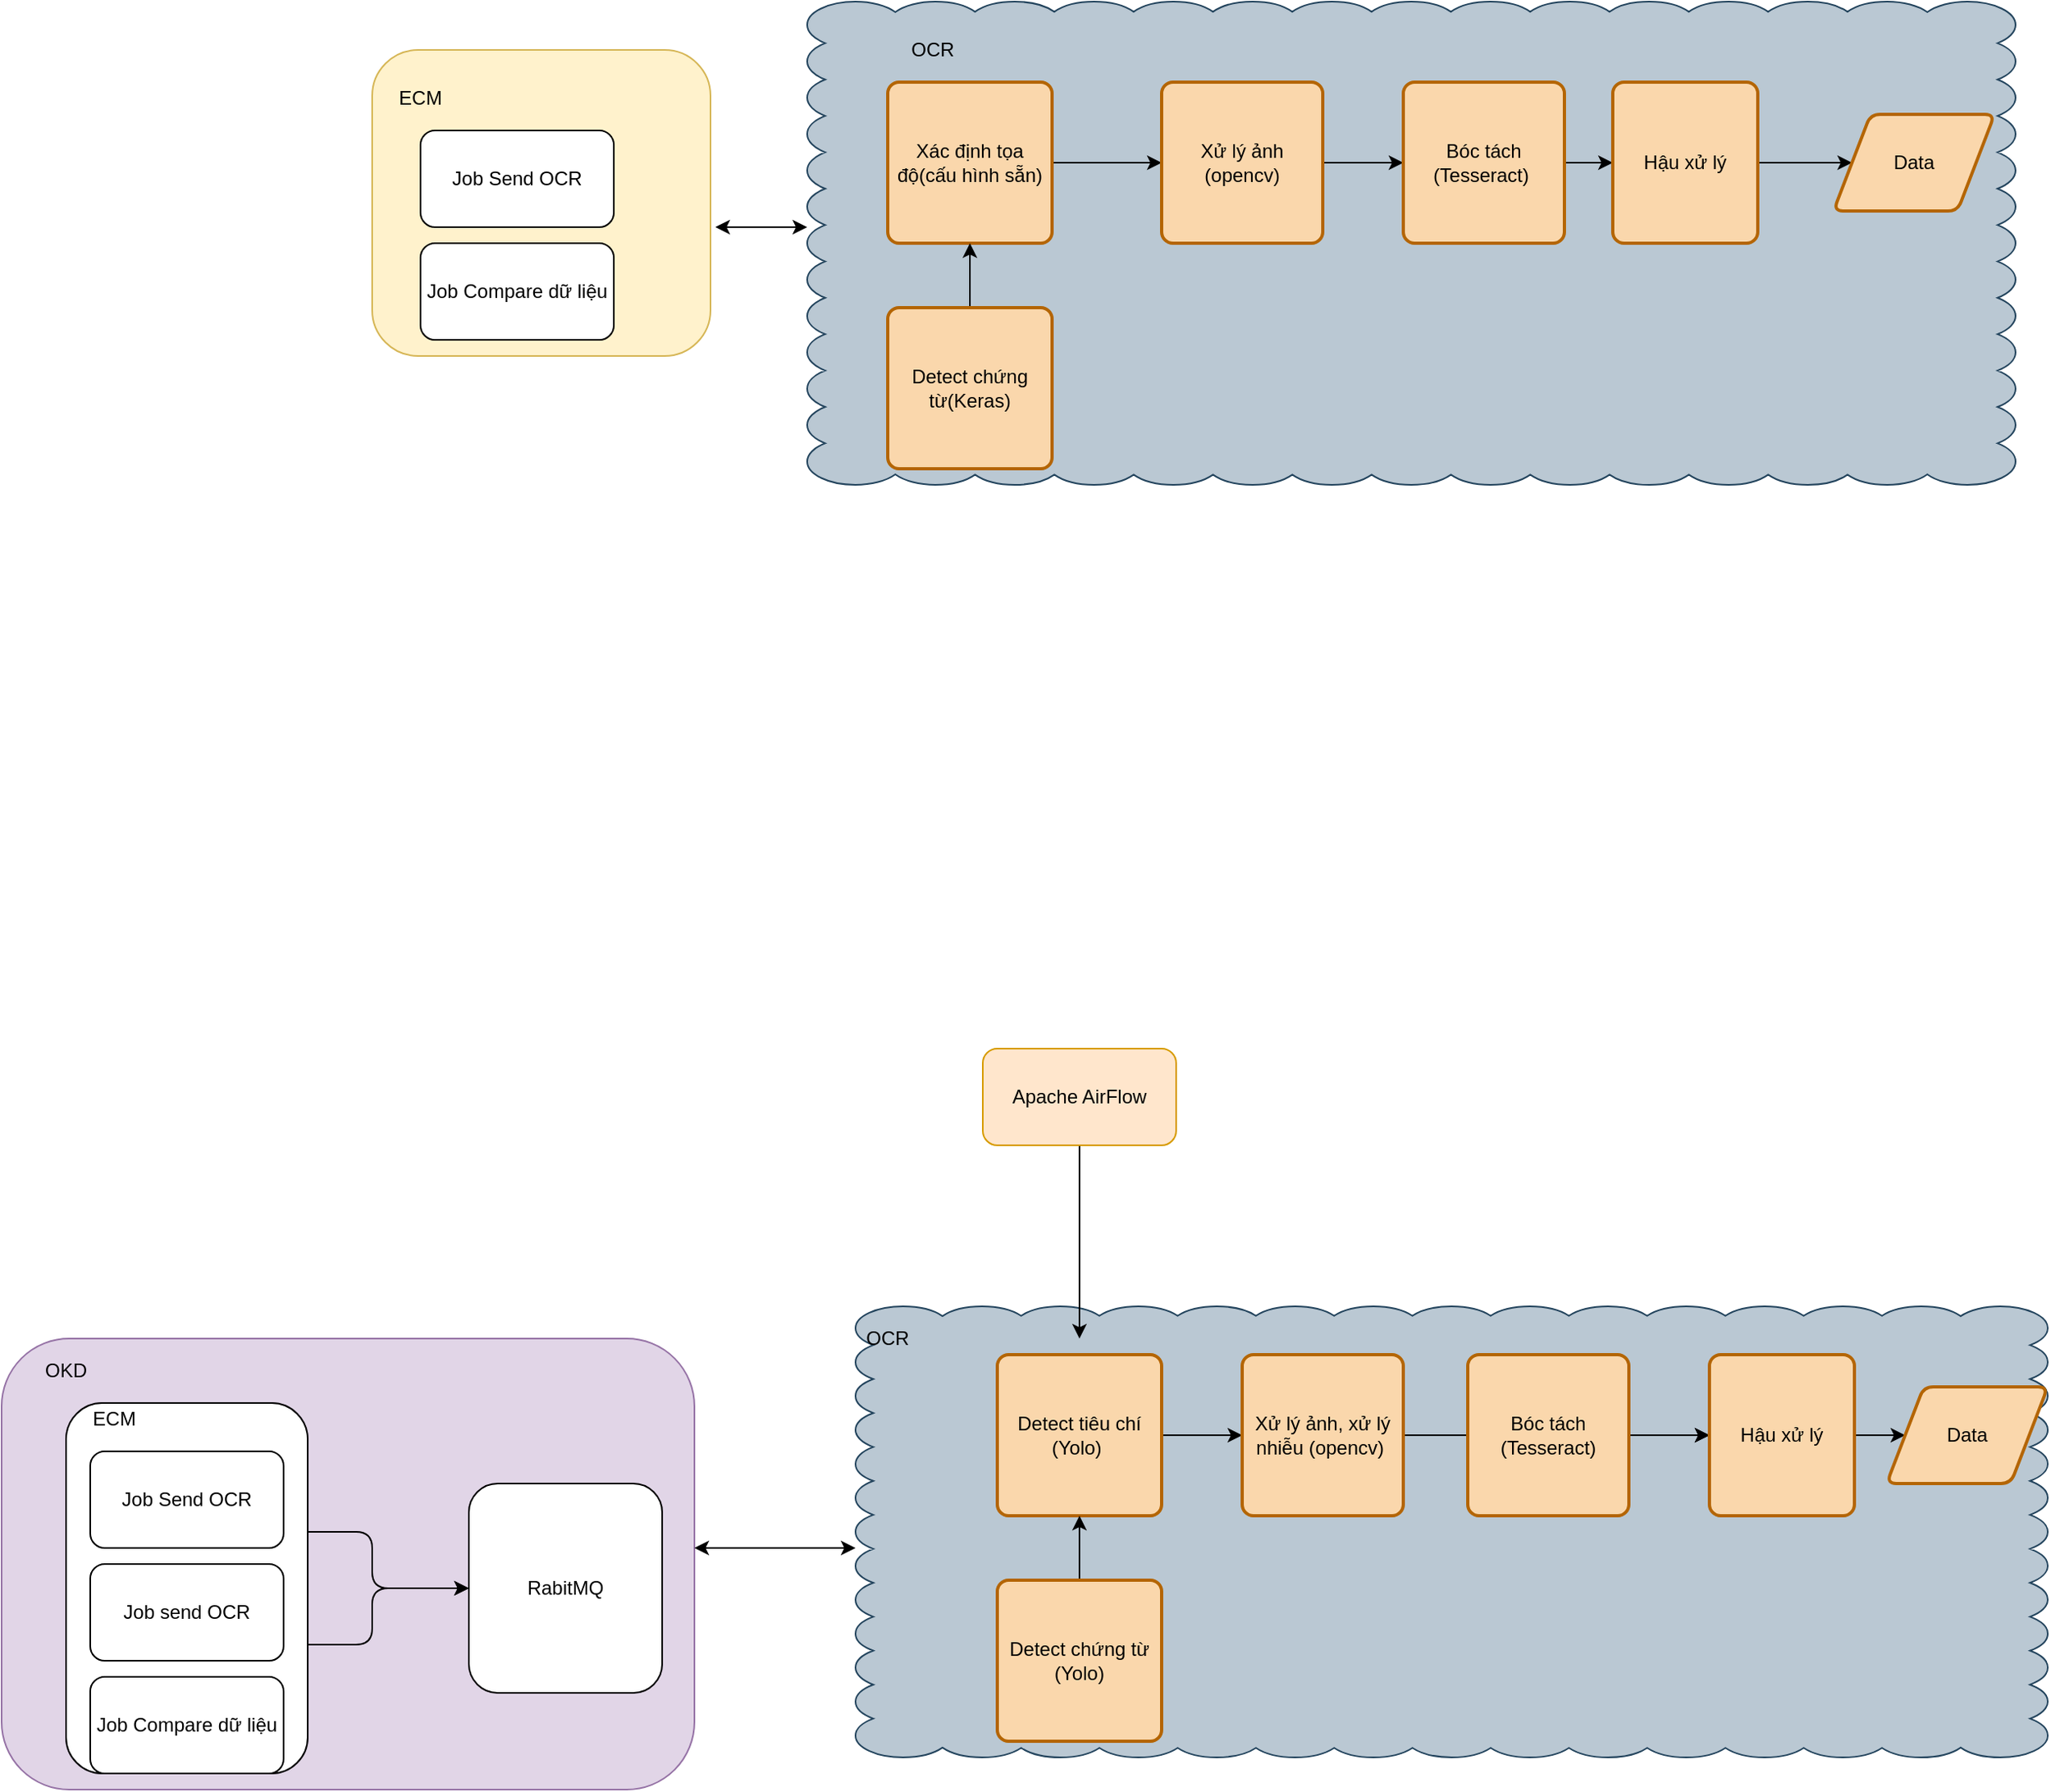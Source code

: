 <mxfile version="14.8.2" type="github">
  <diagram id="SNh0isrDpyEV201paJJA" name="Page-1">
    <mxGraphModel dx="2249" dy="1963" grid="1" gridSize="10" guides="1" tooltips="1" connect="1" arrows="1" fold="1" page="1" pageScale="1" pageWidth="827" pageHeight="1169" math="0" shadow="0">
      <root>
        <mxCell id="0" />
        <mxCell id="1" parent="0" />
        <mxCell id="33-F8erYBEQdZg53-ENI-7" value="" style="rounded=1;whiteSpace=wrap;html=1;" parent="1" vertex="1">
          <mxGeometry x="-280" y="520" width="170" height="180" as="geometry" />
        </mxCell>
        <mxCell id="33-F8erYBEQdZg53-ENI-5" value="" style="rounded=1;whiteSpace=wrap;html=1;fillColor=#fff2cc;strokeColor=#d6b656;" parent="1" vertex="1">
          <mxGeometry x="-80" y="-340" width="210" height="190" as="geometry" />
        </mxCell>
        <mxCell id="ZnnGFSXTL19ipxU4-vd9-39" value="" style="whiteSpace=wrap;html=1;shape=mxgraph.basic.cloud_rect;fillColor=#bac8d3;strokeColor=#23445d;" parent="1" vertex="1">
          <mxGeometry x="220" y="440" width="740" height="280" as="geometry" />
        </mxCell>
        <mxCell id="ZnnGFSXTL19ipxU4-vd9-53" value="" style="edgeStyle=orthogonalEdgeStyle;rounded=0;orthogonalLoop=1;jettySize=auto;html=1;" parent="1" source="ZnnGFSXTL19ipxU4-vd9-40" target="ZnnGFSXTL19ipxU4-vd9-41" edge="1">
          <mxGeometry relative="1" as="geometry" />
        </mxCell>
        <mxCell id="ZnnGFSXTL19ipxU4-vd9-51" style="edgeStyle=orthogonalEdgeStyle;rounded=0;orthogonalLoop=1;jettySize=auto;html=1;" parent="1" source="ZnnGFSXTL19ipxU4-vd9-41" target="ZnnGFSXTL19ipxU4-vd9-42" edge="1">
          <mxGeometry relative="1" as="geometry" />
        </mxCell>
        <mxCell id="33-F8erYBEQdZg53-ENI-13" value="" style="edgeStyle=orthogonalEdgeStyle;rounded=0;orthogonalLoop=1;jettySize=auto;html=1;" parent="1" source="ZnnGFSXTL19ipxU4-vd9-41" target="ZnnGFSXTL19ipxU4-vd9-42" edge="1">
          <mxGeometry relative="1" as="geometry" />
        </mxCell>
        <mxCell id="ZnnGFSXTL19ipxU4-vd9-41" value="&lt;span&gt;Xử lý ảnh, xử lý nhiễu (opencv)&amp;nbsp;&lt;/span&gt;" style="rounded=1;whiteSpace=wrap;html=1;absoluteArcSize=1;arcSize=14;strokeWidth=2;fillColor=#fad7ac;strokeColor=#b46504;" parent="1" vertex="1">
          <mxGeometry x="460" y="470" width="100" height="100" as="geometry" />
        </mxCell>
        <mxCell id="ZnnGFSXTL19ipxU4-vd9-54" value="" style="edgeStyle=orthogonalEdgeStyle;rounded=0;orthogonalLoop=1;jettySize=auto;html=1;" parent="1" source="ZnnGFSXTL19ipxU4-vd9-42" target="ZnnGFSXTL19ipxU4-vd9-43" edge="1">
          <mxGeometry relative="1" as="geometry" />
        </mxCell>
        <mxCell id="ZnnGFSXTL19ipxU4-vd9-42" value="&lt;span&gt;Hậu xử lý&lt;br&gt;&lt;/span&gt;" style="rounded=1;whiteSpace=wrap;html=1;absoluteArcSize=1;arcSize=14;strokeWidth=2;fillColor=#fad7ac;strokeColor=#b46504;" parent="1" vertex="1">
          <mxGeometry x="750" y="470" width="90" height="100" as="geometry" />
        </mxCell>
        <mxCell id="ZnnGFSXTL19ipxU4-vd9-43" value="Data" style="shape=parallelogram;html=1;strokeWidth=2;perimeter=parallelogramPerimeter;whiteSpace=wrap;rounded=1;arcSize=12;size=0.23;fillColor=#fad7ac;strokeColor=#b46504;" parent="1" vertex="1">
          <mxGeometry x="860" y="490" width="100" height="60" as="geometry" />
        </mxCell>
        <mxCell id="ZnnGFSXTL19ipxU4-vd9-45" value="" style="rounded=1;whiteSpace=wrap;html=1;fillColor=#e1d5e7;strokeColor=#9673a6;" parent="1" vertex="1">
          <mxGeometry x="-310" y="460" width="430" height="280" as="geometry" />
        </mxCell>
        <mxCell id="ZnnGFSXTL19ipxU4-vd9-48" value="OKD" style="text;html=1;strokeColor=none;fillColor=none;align=center;verticalAlign=middle;whiteSpace=wrap;rounded=0;" parent="1" vertex="1">
          <mxGeometry x="-290" y="470" width="40" height="20" as="geometry" />
        </mxCell>
        <mxCell id="ZnnGFSXTL19ipxU4-vd9-56" value="RabitMQ" style="rounded=1;whiteSpace=wrap;html=1;" parent="1" vertex="1">
          <mxGeometry x="-20" y="550" width="120" height="130" as="geometry" />
        </mxCell>
        <mxCell id="ZnnGFSXTL19ipxU4-vd9-66" value="" style="edgeStyle=orthogonalEdgeStyle;rounded=0;orthogonalLoop=1;jettySize=auto;html=1;" parent="1" source="ZnnGFSXTL19ipxU4-vd9-64" edge="1">
          <mxGeometry relative="1" as="geometry">
            <mxPoint x="359" y="460" as="targetPoint" />
          </mxGeometry>
        </mxCell>
        <mxCell id="ZnnGFSXTL19ipxU4-vd9-64" value="Apache AirFlow" style="rounded=1;whiteSpace=wrap;html=1;fillColor=#ffe6cc;strokeColor=#d79b00;" parent="1" vertex="1">
          <mxGeometry x="299" y="280" width="120" height="60" as="geometry" />
        </mxCell>
        <mxCell id="ZnnGFSXTL19ipxU4-vd9-67" value="" style="endArrow=classic;startArrow=classic;html=1;" parent="1" edge="1">
          <mxGeometry width="50" height="50" relative="1" as="geometry">
            <mxPoint x="120" y="590" as="sourcePoint" />
            <mxPoint x="220" y="590" as="targetPoint" />
          </mxGeometry>
        </mxCell>
        <mxCell id="ZnnGFSXTL19ipxU4-vd9-40" value="Detect tiêu chí (Yolo)&amp;nbsp;" style="rounded=1;whiteSpace=wrap;html=1;absoluteArcSize=1;arcSize=14;strokeWidth=2;fillColor=#fad7ac;strokeColor=#b46504;" parent="1" vertex="1">
          <mxGeometry x="308" y="470" width="102" height="100" as="geometry" />
        </mxCell>
        <mxCell id="ZnnGFSXTL19ipxU4-vd9-77" value="" style="endArrow=classic;startArrow=classic;html=1;entryX=0;entryY=0.5;entryDx=0;entryDy=0;" parent="1" target="ZnnGFSXTL19ipxU4-vd9-56" edge="1">
          <mxGeometry width="50" height="50" relative="1" as="geometry">
            <mxPoint x="-130" y="580" as="sourcePoint" />
            <mxPoint x="-70" y="560" as="targetPoint" />
            <Array as="points">
              <mxPoint x="-80" y="580" />
              <mxPoint x="-80" y="615" />
            </Array>
          </mxGeometry>
        </mxCell>
        <mxCell id="ZnnGFSXTL19ipxU4-vd9-79" value="" style="endArrow=classic;startArrow=classic;html=1;entryX=0;entryY=0.5;entryDx=0;entryDy=0;" parent="1" target="ZnnGFSXTL19ipxU4-vd9-56" edge="1">
          <mxGeometry width="50" height="50" relative="1" as="geometry">
            <mxPoint x="-130" y="650" as="sourcePoint" />
            <mxPoint x="-80" y="600" as="targetPoint" />
            <Array as="points">
              <mxPoint x="-80" y="650" />
              <mxPoint x="-80" y="615" />
            </Array>
          </mxGeometry>
        </mxCell>
        <mxCell id="ZnnGFSXTL19ipxU4-vd9-80" value="" style="whiteSpace=wrap;html=1;shape=mxgraph.basic.cloud_rect;fillColor=#bac8d3;strokeColor=#23445d;" parent="1" vertex="1">
          <mxGeometry x="190" y="-370" width="750" height="300" as="geometry" />
        </mxCell>
        <mxCell id="ZnnGFSXTL19ipxU4-vd9-88" value="" style="edgeStyle=orthogonalEdgeStyle;rounded=0;orthogonalLoop=1;jettySize=auto;html=1;" parent="1" source="ZnnGFSXTL19ipxU4-vd9-81" target="ZnnGFSXTL19ipxU4-vd9-82" edge="1">
          <mxGeometry relative="1" as="geometry" />
        </mxCell>
        <mxCell id="ZnnGFSXTL19ipxU4-vd9-81" value="Xác định tọa độ(cấu hình sẵn)" style="rounded=1;whiteSpace=wrap;html=1;absoluteArcSize=1;arcSize=14;strokeWidth=2;fillColor=#fad7ac;strokeColor=#b46504;" parent="1" vertex="1">
          <mxGeometry x="240" y="-320" width="102" height="100" as="geometry" />
        </mxCell>
        <mxCell id="ZnnGFSXTL19ipxU4-vd9-89" value="" style="edgeStyle=orthogonalEdgeStyle;rounded=0;orthogonalLoop=1;jettySize=auto;html=1;" parent="1" source="ZnnGFSXTL19ipxU4-vd9-82" target="ZnnGFSXTL19ipxU4-vd9-83" edge="1">
          <mxGeometry relative="1" as="geometry" />
        </mxCell>
        <mxCell id="33-F8erYBEQdZg53-ENI-2" value="" style="edgeStyle=orthogonalEdgeStyle;rounded=0;orthogonalLoop=1;jettySize=auto;html=1;" parent="1" source="ZnnGFSXTL19ipxU4-vd9-82" target="33-F8erYBEQdZg53-ENI-1" edge="1">
          <mxGeometry relative="1" as="geometry" />
        </mxCell>
        <mxCell id="ZnnGFSXTL19ipxU4-vd9-82" value="&lt;span&gt;Xử lý ảnh&lt;br&gt;(opencv)&lt;br&gt;&lt;/span&gt;" style="rounded=1;whiteSpace=wrap;html=1;absoluteArcSize=1;arcSize=14;strokeWidth=2;fillColor=#fad7ac;strokeColor=#b46504;" parent="1" vertex="1">
          <mxGeometry x="410" y="-320" width="100" height="100" as="geometry" />
        </mxCell>
        <mxCell id="ZnnGFSXTL19ipxU4-vd9-90" value="" style="edgeStyle=orthogonalEdgeStyle;rounded=0;orthogonalLoop=1;jettySize=auto;html=1;" parent="1" source="ZnnGFSXTL19ipxU4-vd9-83" target="ZnnGFSXTL19ipxU4-vd9-84" edge="1">
          <mxGeometry relative="1" as="geometry" />
        </mxCell>
        <mxCell id="ZnnGFSXTL19ipxU4-vd9-83" value="&lt;span&gt;Hậu xử lý&lt;/span&gt;" style="rounded=1;whiteSpace=wrap;html=1;absoluteArcSize=1;arcSize=14;strokeWidth=2;fillColor=#fad7ac;strokeColor=#b46504;" parent="1" vertex="1">
          <mxGeometry x="690" y="-320" width="90" height="100" as="geometry" />
        </mxCell>
        <mxCell id="ZnnGFSXTL19ipxU4-vd9-84" value="Data" style="shape=parallelogram;html=1;strokeWidth=2;perimeter=parallelogramPerimeter;whiteSpace=wrap;rounded=1;arcSize=12;size=0.23;fillColor=#fad7ac;strokeColor=#b46504;" parent="1" vertex="1">
          <mxGeometry x="827" y="-300" width="100" height="60" as="geometry" />
        </mxCell>
        <mxCell id="ZnnGFSXTL19ipxU4-vd9-85" value="OCR" style="text;html=1;strokeColor=none;fillColor=none;align=center;verticalAlign=middle;whiteSpace=wrap;rounded=0;" parent="1" vertex="1">
          <mxGeometry x="228" y="-350" width="80" height="20" as="geometry" />
        </mxCell>
        <mxCell id="ZnnGFSXTL19ipxU4-vd9-87" value="" style="endArrow=classic;startArrow=classic;html=1;" parent="1" edge="1">
          <mxGeometry width="50" height="50" relative="1" as="geometry">
            <mxPoint x="133" y="-230" as="sourcePoint" />
            <mxPoint x="190" y="-230" as="targetPoint" />
          </mxGeometry>
        </mxCell>
        <mxCell id="ZnnGFSXTL19ipxU4-vd9-91" value="OCR" style="text;html=1;strokeColor=none;fillColor=none;align=center;verticalAlign=middle;whiteSpace=wrap;rounded=0;" parent="1" vertex="1">
          <mxGeometry x="200" y="450" width="80" height="20" as="geometry" />
        </mxCell>
        <mxCell id="33-F8erYBEQdZg53-ENI-1" value="&lt;span&gt;Bóc tách&lt;br&gt;(Tesseract)&amp;nbsp;&lt;/span&gt;" style="rounded=1;whiteSpace=wrap;html=1;absoluteArcSize=1;arcSize=14;strokeWidth=2;fillColor=#fad7ac;strokeColor=#b46504;" parent="1" vertex="1">
          <mxGeometry x="560" y="-320" width="100" height="100" as="geometry" />
        </mxCell>
        <mxCell id="33-F8erYBEQdZg53-ENI-6" value="ECM" style="text;html=1;strokeColor=none;fillColor=none;align=center;verticalAlign=middle;whiteSpace=wrap;rounded=0;" parent="1" vertex="1">
          <mxGeometry x="-70" y="-320" width="40" height="20" as="geometry" />
        </mxCell>
        <mxCell id="33-F8erYBEQdZg53-ENI-8" value="" style="rounded=1;whiteSpace=wrap;html=1;" parent="1" vertex="1">
          <mxGeometry x="-270" y="500" width="150" height="230" as="geometry" />
        </mxCell>
        <mxCell id="ZnnGFSXTL19ipxU4-vd9-55" value="Job Send OCR" style="rounded=1;whiteSpace=wrap;html=1;" parent="1" vertex="1">
          <mxGeometry x="-255" y="530" width="120" height="60" as="geometry" />
        </mxCell>
        <mxCell id="ZnnGFSXTL19ipxU4-vd9-57" value="Job send OCR" style="rounded=1;whiteSpace=wrap;html=1;" parent="1" vertex="1">
          <mxGeometry x="-255" y="600" width="120" height="60" as="geometry" />
        </mxCell>
        <mxCell id="33-F8erYBEQdZg53-ENI-9" value="ECM" style="text;html=1;strokeColor=none;fillColor=none;align=center;verticalAlign=middle;whiteSpace=wrap;rounded=0;" parent="1" vertex="1">
          <mxGeometry x="-260" y="500" width="40" height="20" as="geometry" />
        </mxCell>
        <mxCell id="33-F8erYBEQdZg53-ENI-10" value="Job Compare dữ liệu" style="rounded=1;whiteSpace=wrap;html=1;" parent="1" vertex="1">
          <mxGeometry x="-255" y="670" width="120" height="60" as="geometry" />
        </mxCell>
        <mxCell id="33-F8erYBEQdZg53-ENI-12" value="" style="edgeStyle=orthogonalEdgeStyle;rounded=0;orthogonalLoop=1;jettySize=auto;html=1;" parent="1" source="33-F8erYBEQdZg53-ENI-11" target="ZnnGFSXTL19ipxU4-vd9-40" edge="1">
          <mxGeometry relative="1" as="geometry" />
        </mxCell>
        <mxCell id="33-F8erYBEQdZg53-ENI-11" value="Detect chứng từ (Yolo)" style="rounded=1;whiteSpace=wrap;html=1;absoluteArcSize=1;arcSize=14;strokeWidth=2;fillColor=#fad7ac;strokeColor=#b46504;" parent="1" vertex="1">
          <mxGeometry x="308" y="610" width="102" height="100" as="geometry" />
        </mxCell>
        <mxCell id="33-F8erYBEQdZg53-ENI-14" value="Bóc tách&lt;br&gt;(Tesseract)" style="rounded=1;whiteSpace=wrap;html=1;absoluteArcSize=1;arcSize=14;strokeWidth=2;fillColor=#fad7ac;strokeColor=#b46504;" parent="1" vertex="1">
          <mxGeometry x="600" y="470" width="100" height="100" as="geometry" />
        </mxCell>
        <mxCell id="ms20qEKQX27TYxyll3dp-3" value="" style="edgeStyle=orthogonalEdgeStyle;rounded=0;orthogonalLoop=1;jettySize=auto;html=1;" parent="1" source="ms20qEKQX27TYxyll3dp-2" target="ZnnGFSXTL19ipxU4-vd9-81" edge="1">
          <mxGeometry relative="1" as="geometry" />
        </mxCell>
        <mxCell id="ms20qEKQX27TYxyll3dp-2" value="Detect chứng từ(Keras)" style="rounded=1;whiteSpace=wrap;html=1;absoluteArcSize=1;arcSize=14;strokeWidth=2;fillColor=#fad7ac;strokeColor=#b46504;" parent="1" vertex="1">
          <mxGeometry x="240" y="-180" width="102" height="100" as="geometry" />
        </mxCell>
        <mxCell id="2fb6F8s8t9o8c1Jh-5ZI-1" value="Job Send OCR" style="rounded=1;whiteSpace=wrap;html=1;" vertex="1" parent="1">
          <mxGeometry x="-50" y="-290" width="120" height="60" as="geometry" />
        </mxCell>
        <mxCell id="2fb6F8s8t9o8c1Jh-5ZI-2" value="Job Compare dữ liệu" style="rounded=1;whiteSpace=wrap;html=1;" vertex="1" parent="1">
          <mxGeometry x="-50" y="-220" width="120" height="60" as="geometry" />
        </mxCell>
      </root>
    </mxGraphModel>
  </diagram>
</mxfile>
